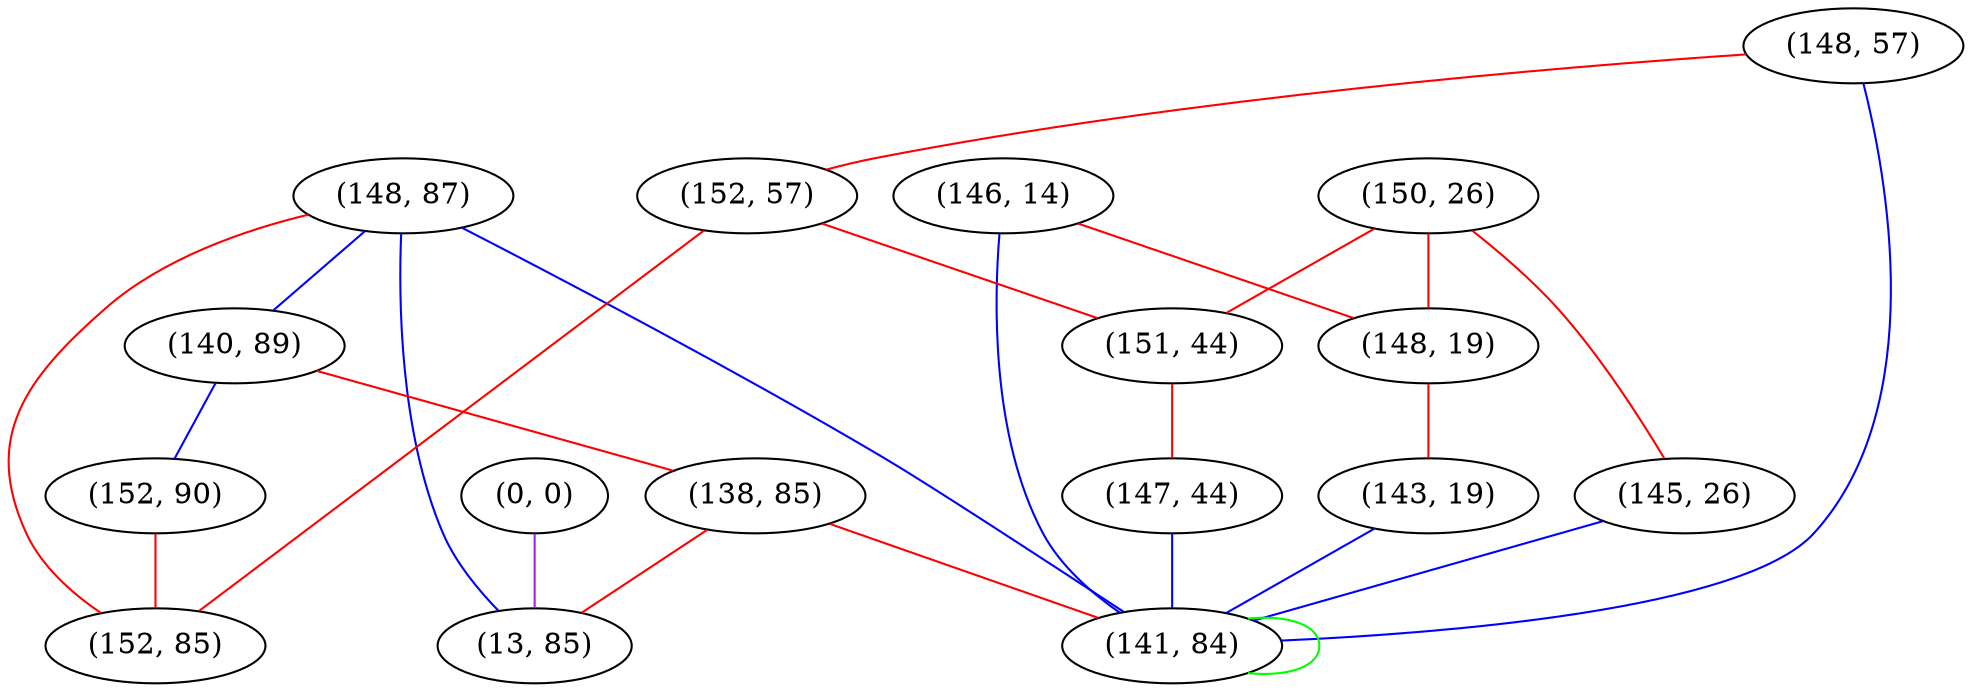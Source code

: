 graph "" {
"(148, 87)";
"(146, 14)";
"(148, 57)";
"(150, 26)";
"(140, 89)";
"(152, 90)";
"(152, 57)";
"(151, 44)";
"(138, 85)";
"(0, 0)";
"(147, 44)";
"(148, 19)";
"(145, 26)";
"(143, 19)";
"(141, 84)";
"(152, 85)";
"(13, 85)";
"(148, 87)" -- "(140, 89)"  [color=blue, key=0, weight=3];
"(148, 87)" -- "(141, 84)"  [color=blue, key=0, weight=3];
"(148, 87)" -- "(152, 85)"  [color=red, key=0, weight=1];
"(148, 87)" -- "(13, 85)"  [color=blue, key=0, weight=3];
"(146, 14)" -- "(141, 84)"  [color=blue, key=0, weight=3];
"(146, 14)" -- "(148, 19)"  [color=red, key=0, weight=1];
"(148, 57)" -- "(152, 57)"  [color=red, key=0, weight=1];
"(148, 57)" -- "(141, 84)"  [color=blue, key=0, weight=3];
"(150, 26)" -- "(145, 26)"  [color=red, key=0, weight=1];
"(150, 26)" -- "(151, 44)"  [color=red, key=0, weight=1];
"(150, 26)" -- "(148, 19)"  [color=red, key=0, weight=1];
"(140, 89)" -- "(138, 85)"  [color=red, key=0, weight=1];
"(140, 89)" -- "(152, 90)"  [color=blue, key=0, weight=3];
"(152, 90)" -- "(152, 85)"  [color=red, key=0, weight=1];
"(152, 57)" -- "(151, 44)"  [color=red, key=0, weight=1];
"(152, 57)" -- "(152, 85)"  [color=red, key=0, weight=1];
"(151, 44)" -- "(147, 44)"  [color=red, key=0, weight=1];
"(138, 85)" -- "(141, 84)"  [color=red, key=0, weight=1];
"(138, 85)" -- "(13, 85)"  [color=red, key=0, weight=1];
"(0, 0)" -- "(13, 85)"  [color=purple, key=0, weight=4];
"(147, 44)" -- "(141, 84)"  [color=blue, key=0, weight=3];
"(148, 19)" -- "(143, 19)"  [color=red, key=0, weight=1];
"(145, 26)" -- "(141, 84)"  [color=blue, key=0, weight=3];
"(143, 19)" -- "(141, 84)"  [color=blue, key=0, weight=3];
"(141, 84)" -- "(141, 84)"  [color=green, key=0, weight=2];
}
